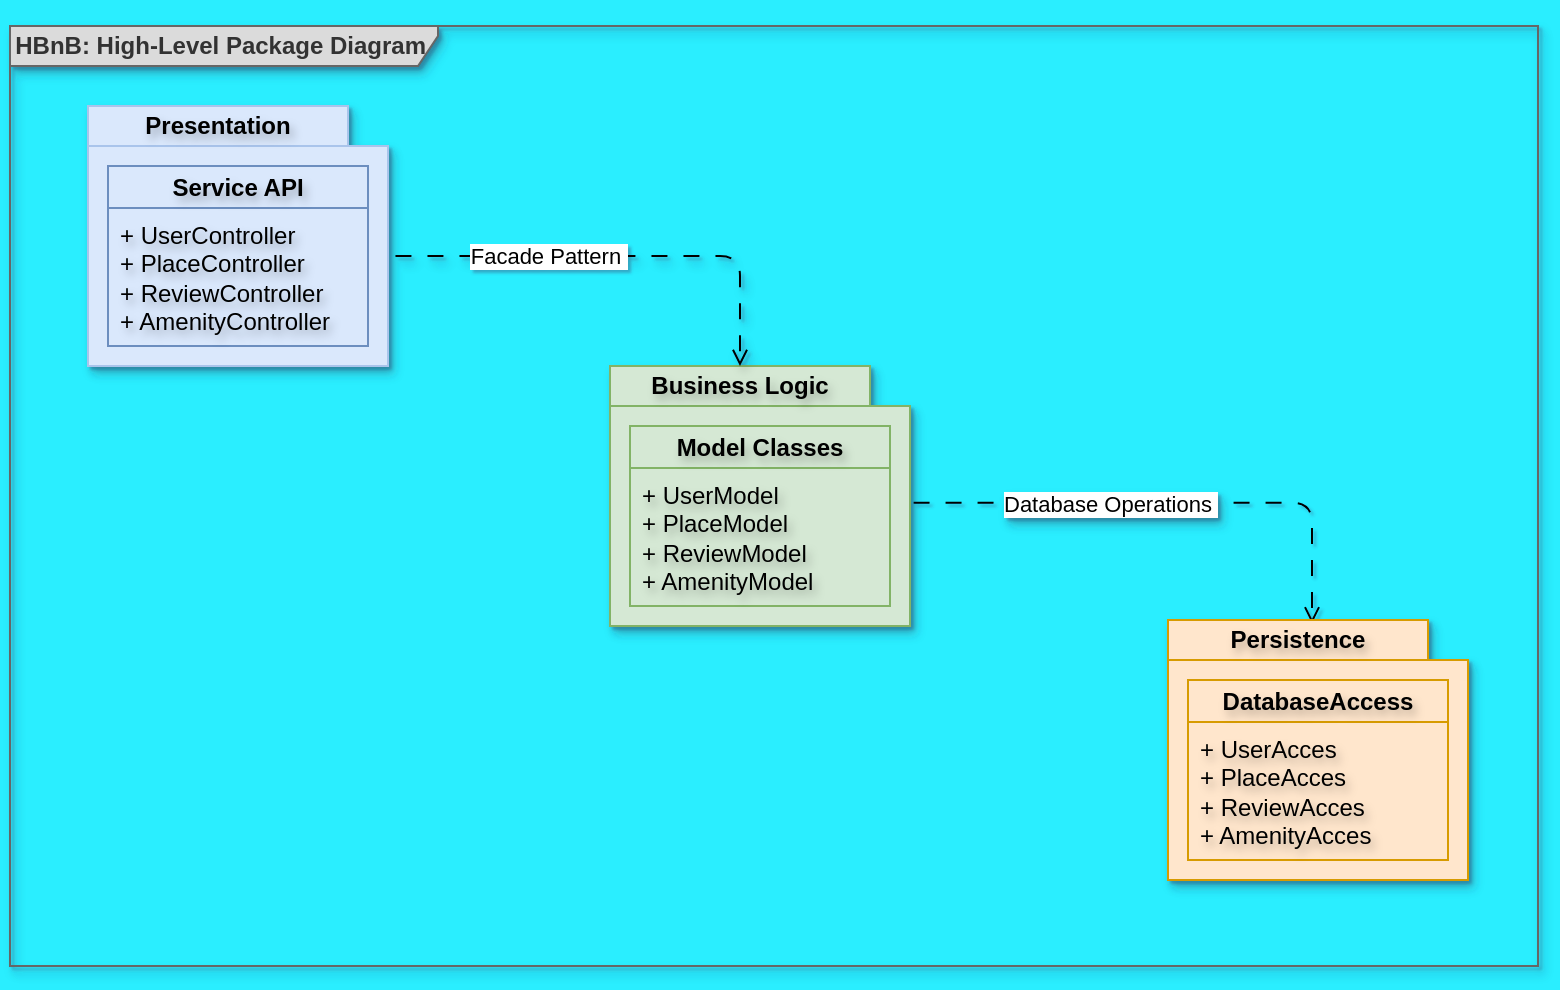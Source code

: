 <mxfile version="27.1.1">
  <diagram name="Page-1" id="nI-9GTP6WhDnTkqiH8FR">
    <mxGraphModel dx="4094" dy="1586" grid="0" gridSize="10" guides="1" tooltips="1" connect="1" arrows="1" fold="1" page="1" pageScale="1" pageWidth="1654" pageHeight="1169" background="#2AEEFF" math="0" shadow="1">
      <root>
        <mxCell id="0" />
        <mxCell id="1" parent="0" />
        <mxCell id="sbIyoxVxpuIZIKQkDNuO-82" value="&lt;h4&gt;HBnB: High-Level Package Diagram&amp;nbsp;&lt;/h4&gt;" style="shape=umlFrame;whiteSpace=wrap;html=1;pointerEvents=0;recursiveResize=0;container=1;collapsible=0;width=214;height=20;swimlaneFillColor=none;fillColor=#DBDBDB;strokeColor=#666666;shadow=1;textShadow=0;fontColor=#333333;fillStyle=auto;" parent="1" vertex="1">
          <mxGeometry x="-1654" width="764" height="470" as="geometry" />
        </mxCell>
        <mxCell id="nFNwq8uXUWflqzHWdMpk-1" value="Presentation" style="shape=folder;fontStyle=1;tabWidth=130;tabHeight=20;tabPosition=left;html=1;boundedLbl=1;labelInHeader=1;container=1;collapsible=0;recursiveResize=0;whiteSpace=wrap;fillColor=#dae8fc;strokeColor=#A9C4EB;textShadow=1;shadow=1;" vertex="1" parent="sbIyoxVxpuIZIKQkDNuO-82">
          <mxGeometry x="39" y="40" width="150" height="130" as="geometry" />
        </mxCell>
        <mxCell id="nFNwq8uXUWflqzHWdMpk-2" value="Service API" style="swimlane;fontStyle=1;align=center;verticalAlign=middle;childLayout=stackLayout;horizontal=1;startSize=21;horizontalStack=0;resizeParent=1;resizeParentMax=0;resizeLast=0;collapsible=0;marginBottom=0;html=1;whiteSpace=wrap;fillColor=#dae8fc;strokeColor=#6c8ebf;textShadow=1;" vertex="1" parent="nFNwq8uXUWflqzHWdMpk-1">
          <mxGeometry x="10" y="30" width="130" height="90" as="geometry" />
        </mxCell>
        <mxCell id="nFNwq8uXUWflqzHWdMpk-3" value="+ UserController&lt;div&gt;+ Place&lt;span style=&quot;background-color: initial;&quot;&gt;Controller&lt;/span&gt;&lt;/div&gt;&lt;div&gt;+ Review&lt;span style=&quot;background-color: initial;&quot;&gt;Controller&lt;/span&gt;&lt;/div&gt;&lt;div&gt;+ Amenity&lt;span style=&quot;background-color: initial;&quot;&gt;Controller&lt;/span&gt;&lt;/div&gt;" style="text;html=1;strokeColor=none;fillColor=none;align=left;verticalAlign=middle;spacingLeft=4;spacingRight=4;overflow=hidden;rotatable=0;points=[[0,0.5],[1,0.5]];portConstraint=eastwest;whiteSpace=wrap;textShadow=1;" vertex="1" parent="nFNwq8uXUWflqzHWdMpk-2">
          <mxGeometry y="21" width="130" height="69" as="geometry" />
        </mxCell>
        <mxCell id="nFNwq8uXUWflqzHWdMpk-9" value="" style="edgeStyle=orthogonalEdgeStyle;rounded=1;orthogonalLoop=1;jettySize=auto;html=1;endArrow=open;endFill=0;curved=0;flowAnimation=1;entryX=0.48;entryY=0.013;entryDx=0;entryDy=0;entryPerimeter=0;exitX=0.987;exitY=0.526;exitDx=0;exitDy=0;exitPerimeter=0;" edge="1" parent="sbIyoxVxpuIZIKQkDNuO-82" source="nFNwq8uXUWflqzHWdMpk-6" target="nFNwq8uXUWflqzHWdMpk-11">
          <mxGeometry relative="1" as="geometry">
            <mxPoint x="459" y="253" as="sourcePoint" />
            <mxPoint x="660" y="295" as="targetPoint" />
            <Array as="points">
              <mxPoint x="651" y="238" />
            </Array>
          </mxGeometry>
        </mxCell>
        <mxCell id="nFNwq8uXUWflqzHWdMpk-10" value="Database Operations&amp;nbsp;" style="edgeLabel;html=1;align=center;verticalAlign=middle;resizable=0;points=[];textShadow=1;" connectable="0" vertex="1" parent="nFNwq8uXUWflqzHWdMpk-9">
          <mxGeometry x="-0.083" relative="1" as="geometry">
            <mxPoint x="-19" as="offset" />
          </mxGeometry>
        </mxCell>
        <mxCell id="nFNwq8uXUWflqzHWdMpk-6" value="Business Logic" style="shape=folder;fontStyle=1;tabWidth=130;tabHeight=20;tabPosition=left;html=1;boundedLbl=1;labelInHeader=1;container=1;collapsible=0;recursiveResize=0;whiteSpace=wrap;fillColor=#d5e8d4;strokeColor=#82b366;textShadow=1;shadow=1;" vertex="1" parent="sbIyoxVxpuIZIKQkDNuO-82">
          <mxGeometry x="300" y="170" width="150" height="130" as="geometry" />
        </mxCell>
        <mxCell id="nFNwq8uXUWflqzHWdMpk-7" value="Model Classes" style="swimlane;fontStyle=1;align=center;verticalAlign=middle;childLayout=stackLayout;horizontal=1;startSize=21;horizontalStack=0;resizeParent=1;resizeParentMax=0;resizeLast=0;collapsible=0;marginBottom=0;html=1;whiteSpace=wrap;fillColor=#d5e8d4;strokeColor=#82b366;textShadow=1;" vertex="1" parent="nFNwq8uXUWflqzHWdMpk-6">
          <mxGeometry x="10" y="30" width="130" height="90" as="geometry" />
        </mxCell>
        <mxCell id="nFNwq8uXUWflqzHWdMpk-8" value="+ UserModel&lt;div&gt;+ PlaceModel&lt;/div&gt;&lt;div&gt;+ ReviewModel&lt;/div&gt;&lt;div&gt;+ AmenityModel&lt;/div&gt;" style="text;html=1;strokeColor=none;fillColor=none;align=left;verticalAlign=middle;spacingLeft=4;spacingRight=4;overflow=hidden;rotatable=0;points=[[0,0.5],[1,0.5]];portConstraint=eastwest;whiteSpace=wrap;textShadow=1;" vertex="1" parent="nFNwq8uXUWflqzHWdMpk-7">
          <mxGeometry y="21" width="130" height="69" as="geometry" />
        </mxCell>
        <mxCell id="nFNwq8uXUWflqzHWdMpk-11" value="Persistence" style="shape=folder;fontStyle=1;tabWidth=130;tabHeight=20;tabPosition=left;html=1;boundedLbl=1;labelInHeader=1;container=1;collapsible=0;recursiveResize=0;whiteSpace=wrap;fillColor=#ffe6cc;strokeColor=#d79b00;textShadow=1;shadow=1;" vertex="1" parent="sbIyoxVxpuIZIKQkDNuO-82">
          <mxGeometry x="579" y="297" width="150" height="130" as="geometry" />
        </mxCell>
        <mxCell id="nFNwq8uXUWflqzHWdMpk-12" value="DatabaseAccess" style="swimlane;fontStyle=1;align=center;verticalAlign=middle;childLayout=stackLayout;horizontal=1;startSize=21;horizontalStack=0;resizeParent=1;resizeParentMax=0;resizeLast=0;collapsible=0;marginBottom=0;html=1;whiteSpace=wrap;fillColor=#ffe6cc;strokeColor=#d79b00;swimlaneFillColor=none;rounded=0;shadow=0;glass=0;swimlaneLine=1;textShadow=1;" vertex="1" parent="nFNwq8uXUWflqzHWdMpk-11">
          <mxGeometry x="10" y="30" width="130" height="90" as="geometry" />
        </mxCell>
        <mxCell id="nFNwq8uXUWflqzHWdMpk-13" value="+ UserAcces&lt;div&gt;+ PlaceAcces&lt;/div&gt;&lt;div&gt;+ ReviewAcces&lt;/div&gt;&lt;div&gt;+ AmenityAcces&lt;/div&gt;" style="text;html=1;strokeColor=none;fillColor=none;align=left;verticalAlign=middle;spacingLeft=4;spacingRight=4;overflow=hidden;rotatable=0;points=[[0,0.5],[1,0.5]];portConstraint=eastwest;whiteSpace=wrap;textShadow=1;" vertex="1" parent="nFNwq8uXUWflqzHWdMpk-12">
          <mxGeometry y="21" width="130" height="69" as="geometry" />
        </mxCell>
        <mxCell id="nFNwq8uXUWflqzHWdMpk-18" style="edgeStyle=orthogonalEdgeStyle;rounded=1;orthogonalLoop=1;jettySize=auto;html=1;exitX=0;exitY=0;exitDx=150;exitDy=75;exitPerimeter=0;entryX=0;entryY=0;entryDx=65;entryDy=0;entryPerimeter=0;endArrow=open;endFill=0;flowAnimation=1;strokeColor=#000000;curved=0;shadow=1;" edge="1" parent="sbIyoxVxpuIZIKQkDNuO-82" source="nFNwq8uXUWflqzHWdMpk-1" target="nFNwq8uXUWflqzHWdMpk-6">
          <mxGeometry relative="1" as="geometry" />
        </mxCell>
        <mxCell id="nFNwq8uXUWflqzHWdMpk-19" value="Facade Pattern&amp;nbsp;" style="edgeLabel;html=1;align=center;verticalAlign=middle;resizable=0;points=[];" vertex="1" connectable="0" parent="nFNwq8uXUWflqzHWdMpk-18">
          <mxGeometry x="-0.31" relative="1" as="geometry">
            <mxPoint as="offset" />
          </mxGeometry>
        </mxCell>
      </root>
    </mxGraphModel>
  </diagram>
</mxfile>

